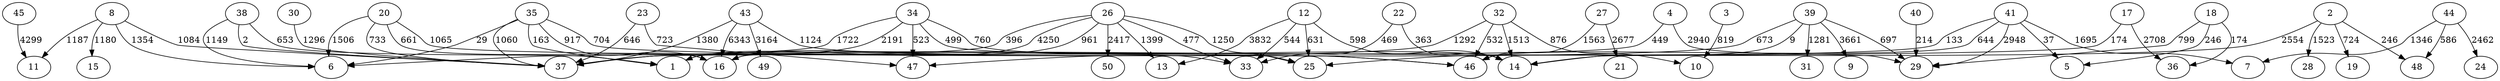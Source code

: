 strict digraph  {
	34 -> 6	 [label=1722];
	34 -> 47	 [label=523];
	34 -> 37	 [label=2191];
	34 -> 14	 [label=760];
	34 -> 33	 [label=499];
	38 -> 6	 [label=1149];
	38 -> 37	 [label=2];
	38 -> 1	 [label=653];
	12 -> 14	 [label=598];
	12 -> 33	 [label=544];
	12 -> 13	 [label=3832];
	12 -> 25	 [label=631];
	32 -> 37	 [label=1292];
	32 -> 14	 [label=1513];
	32 -> 46	 [label=532];
	32 -> 10	 [label=876];
	35 -> 6	 [label=29];
	35 -> 37	 [label=1060];
	35 -> 1	 [label=163];
	35 -> 46	 [label=704];
	35 -> 16	 [label=917];
	20 -> 6	 [label=1506];
	20 -> 37	 [label=733];
	20 -> 25	 [label=1065];
	20 -> 16	 [label=661];
	2 -> 25	 [label=2554];
	2 -> 28	 [label=1523];
	2 -> 48	 [label=246];
	2 -> 19	 [label=724];
	4 -> 16	 [label=449];
	4 -> 29	 [label=2940];
	43 -> 37	 [label=1380];
	43 -> 46	 [label=1124];
	43 -> 16	 [label=6343];
	43 -> 49	 [label=3164];
	23 -> 47	 [label=723];
	23 -> 37	 [label=646];
	3 -> 10	 [label=819];
	39 -> 47	 [label=673];
	39 -> 14	 [label=9];
	39 -> 29	 [label=697];
	39 -> 9	 [label=3661];
	39 -> 31	 [label=1281];
	30 -> 37	 [label=1296];
	41 -> 1	 [label=133];
	41 -> 46	 [label=644];
	41 -> 29	 [label=2948];
	41 -> 7	 [label=1695];
	41 -> 5	 [label=37];
	8 -> 6	 [label=1354];
	8 -> 37	 [label=1084];
	8 -> 15	 [label=1180];
	8 -> 11	 [label=1187];
	22 -> 14	 [label=363];
	22 -> 33	 [label=469];
	18 -> 29	 [label=799];
	18 -> 5	 [label=246];
	18 -> 36	 [label=174];
	40 -> 29	 [label=214];
	44 -> 48	 [label=586];
	44 -> 24	 [label=2462];
	44 -> 7	 [label=1346];
	17 -> 14	 [label=174];
	17 -> 36	 [label=2708];
	26 -> 37	 [label=396];
	26 -> 33	 [label=477];
	26 -> 1	 [label=4250];
	26 -> 50	 [label=2417];
	26 -> 13	 [label=1399];
	26 -> 25	 [label=1250];
	26 -> 16	 [label=961];
	27 -> 46	 [label=1563];
	27 -> 21	 [label=2677];
	45 -> 11	 [label=4299];
}
